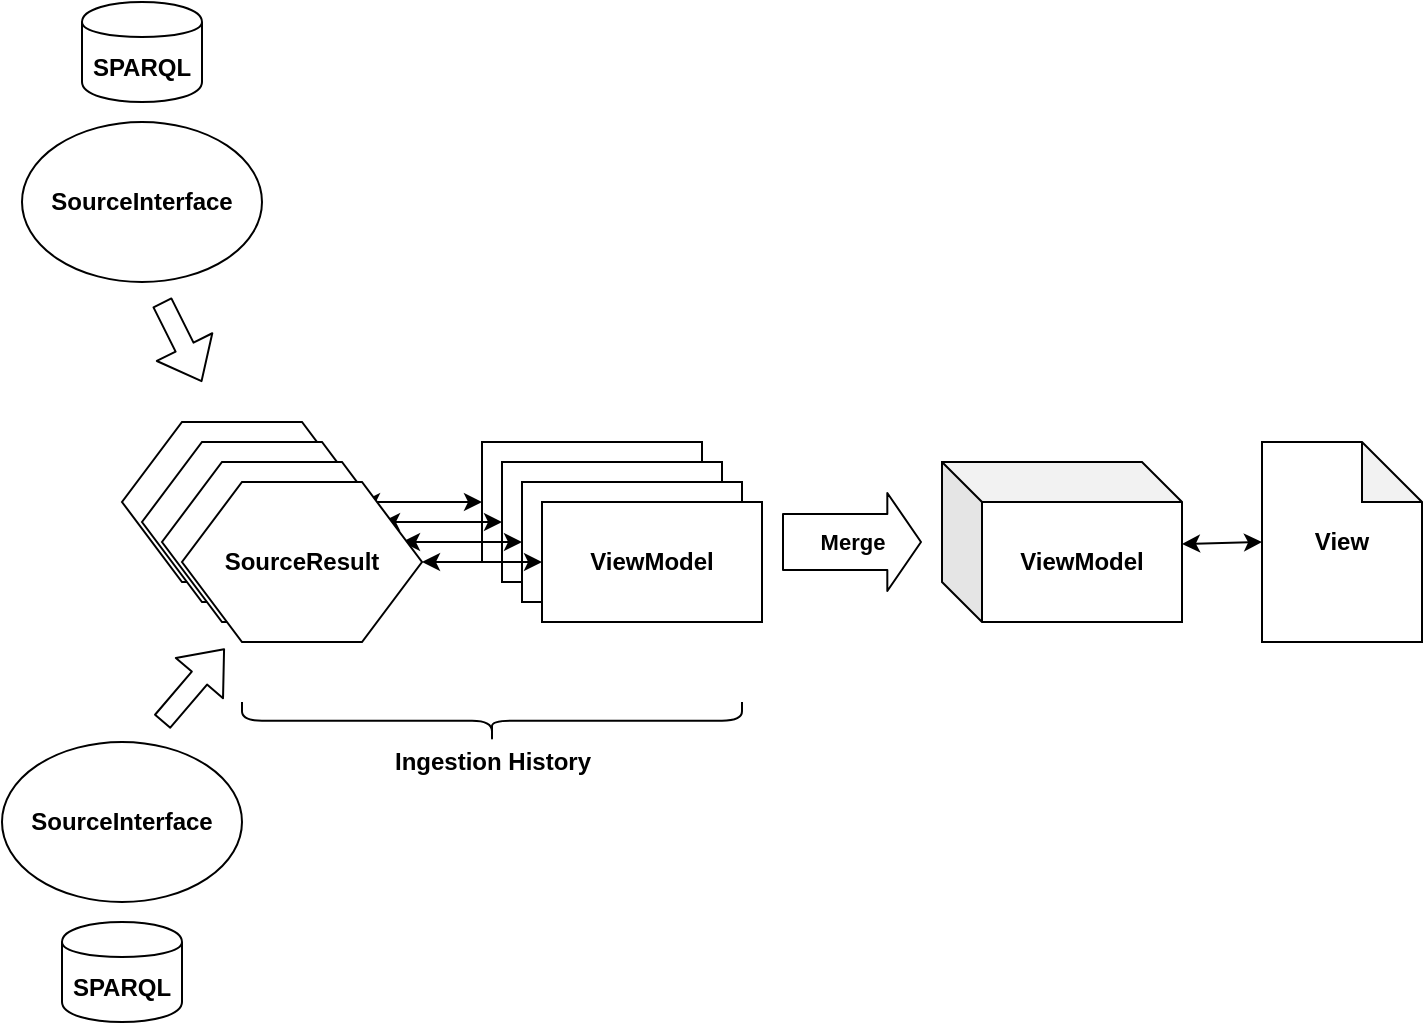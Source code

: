 <mxfile version="13.0.9">
    <diagram id="gCDWsnxuQSPxM6q4-7yv" name="Page-1">
        <mxGraphModel dx="1048" dy="605" grid="1" gridSize="10" guides="1" tooltips="1" connect="1" arrows="1" fold="1" page="1" pageScale="1" pageWidth="827" pageHeight="1169" math="0" shadow="0">
            <root>
                <mxCell id="0"/>
                <mxCell id="1" parent="0"/>
                <mxCell id="2" value="&lt;b&gt;SourceInterface&lt;/b&gt;" style="ellipse;whiteSpace=wrap;html=1;" parent="1" vertex="1">
                    <mxGeometry x="20" y="110" width="120" height="80" as="geometry"/>
                </mxCell>
                <mxCell id="7" value="" style="shape=flexArrow;endArrow=classic;html=1;" parent="1" edge="1">
                    <mxGeometry width="50" height="50" relative="1" as="geometry">
                        <mxPoint x="90" y="200" as="sourcePoint"/>
                        <mxPoint x="110" y="240" as="targetPoint"/>
                    </mxGeometry>
                </mxCell>
                <mxCell id="9" value="&lt;b&gt;ViewModel&lt;br&gt;&lt;/b&gt;" style="shape=cube;whiteSpace=wrap;html=1;boundedLbl=1;backgroundOutline=1;darkOpacity=0.05;darkOpacity2=0.1;" parent="1" vertex="1">
                    <mxGeometry x="480" y="280" width="120" height="80" as="geometry"/>
                </mxCell>
                <mxCell id="10" value="" style="endArrow=classic;startArrow=classic;html=1;entryX=0;entryY=0.5;entryDx=0;entryDy=0;entryPerimeter=0;" parent="1" target="12" edge="1">
                    <mxGeometry width="50" height="50" relative="1" as="geometry">
                        <mxPoint x="600" y="321" as="sourcePoint"/>
                        <mxPoint x="390" y="280" as="targetPoint"/>
                    </mxGeometry>
                </mxCell>
                <mxCell id="12" value="&lt;b&gt;View&lt;/b&gt;" style="shape=note;whiteSpace=wrap;html=1;backgroundOutline=1;darkOpacity=0.05;" parent="1" vertex="1">
                    <mxGeometry x="640" y="270" width="80" height="100" as="geometry"/>
                </mxCell>
                <mxCell id="13" value="&lt;b&gt;ViewModel&lt;/b&gt;" style="whiteSpace=wrap;html=1;aspect=variable;" parent="1" vertex="1">
                    <mxGeometry x="250" y="270" width="110" height="60" as="geometry"/>
                </mxCell>
                <mxCell id="14" value="" style="endArrow=classic;startArrow=classic;html=1;exitX=1;exitY=0.5;exitDx=0;exitDy=0;entryX=0;entryY=0.5;entryDx=0;entryDy=0;" parent="1" source="21" target="13" edge="1">
                    <mxGeometry width="50" height="50" relative="1" as="geometry">
                        <mxPoint x="200" y="284.5" as="sourcePoint"/>
                        <mxPoint x="260" y="284.5" as="targetPoint"/>
                    </mxGeometry>
                </mxCell>
                <mxCell id="21" value="&lt;b&gt;SourceResult&lt;/b&gt;" style="shape=hexagon;perimeter=hexagonPerimeter2;whiteSpace=wrap;html=1;" parent="1" vertex="1">
                    <mxGeometry x="70" y="260" width="120" height="80" as="geometry"/>
                </mxCell>
                <mxCell id="22" value="&lt;b&gt;ViewModel&lt;/b&gt;" style="whiteSpace=wrap;html=1;aspect=variable;" parent="1" vertex="1">
                    <mxGeometry x="260" y="280" width="110" height="60" as="geometry"/>
                </mxCell>
                <mxCell id="23" value="" style="endArrow=classic;startArrow=classic;html=1;exitX=1;exitY=0.5;exitDx=0;exitDy=0;entryX=0;entryY=0.5;entryDx=0;entryDy=0;" parent="1" source="24" target="22" edge="1">
                    <mxGeometry width="50" height="50" relative="1" as="geometry">
                        <mxPoint x="210" y="294.5" as="sourcePoint"/>
                        <mxPoint x="270" y="294.5" as="targetPoint"/>
                    </mxGeometry>
                </mxCell>
                <mxCell id="24" value="&lt;b&gt;SourceResult&lt;/b&gt;" style="shape=hexagon;perimeter=hexagonPerimeter2;whiteSpace=wrap;html=1;" parent="1" vertex="1">
                    <mxGeometry x="80" y="270" width="120" height="80" as="geometry"/>
                </mxCell>
                <mxCell id="25" value="&lt;b&gt;ViewModel&lt;/b&gt;" style="whiteSpace=wrap;html=1;aspect=variable;" parent="1" vertex="1">
                    <mxGeometry x="270" y="290" width="110" height="60" as="geometry"/>
                </mxCell>
                <mxCell id="26" value="" style="endArrow=classic;startArrow=classic;html=1;exitX=1;exitY=0.5;exitDx=0;exitDy=0;entryX=0;entryY=0.5;entryDx=0;entryDy=0;" parent="1" source="27" target="25" edge="1">
                    <mxGeometry width="50" height="50" relative="1" as="geometry">
                        <mxPoint x="220" y="304.5" as="sourcePoint"/>
                        <mxPoint x="280" y="304.5" as="targetPoint"/>
                    </mxGeometry>
                </mxCell>
                <mxCell id="27" value="&lt;b&gt;SourceResult&lt;/b&gt;" style="shape=hexagon;perimeter=hexagonPerimeter2;whiteSpace=wrap;html=1;" parent="1" vertex="1">
                    <mxGeometry x="90" y="280" width="120" height="80" as="geometry"/>
                </mxCell>
                <mxCell id="28" value="&lt;b&gt;ViewModel&lt;/b&gt;" style="whiteSpace=wrap;html=1;aspect=variable;" parent="1" vertex="1">
                    <mxGeometry x="280" y="300" width="110" height="60" as="geometry"/>
                </mxCell>
                <mxCell id="29" value="" style="endArrow=classic;startArrow=classic;html=1;exitX=1;exitY=0.5;exitDx=0;exitDy=0;entryX=0;entryY=0.5;entryDx=0;entryDy=0;" parent="1" source="30" target="28" edge="1">
                    <mxGeometry width="50" height="50" relative="1" as="geometry">
                        <mxPoint x="230" y="314.5" as="sourcePoint"/>
                        <mxPoint x="290" y="314.5" as="targetPoint"/>
                    </mxGeometry>
                </mxCell>
                <mxCell id="30" value="&lt;b&gt;SourceResult&lt;/b&gt;" style="shape=hexagon;perimeter=hexagonPerimeter2;whiteSpace=wrap;html=1;" parent="1" vertex="1">
                    <mxGeometry x="100" y="290" width="120" height="80" as="geometry"/>
                </mxCell>
                <mxCell id="33" value="&lt;b&gt;Merge&lt;/b&gt;" style="shape=flexArrow;endArrow=classic;html=1;width=28;endSize=5.28;" parent="1" edge="1">
                    <mxGeometry width="50" height="50" relative="1" as="geometry">
                        <mxPoint x="400" y="320" as="sourcePoint"/>
                        <mxPoint x="470" y="320" as="targetPoint"/>
                    </mxGeometry>
                </mxCell>
                <mxCell id="34" value="&lt;b&gt;SourceInterface&lt;/b&gt;" style="ellipse;whiteSpace=wrap;html=1;" parent="1" vertex="1">
                    <mxGeometry x="10" y="420" width="120" height="80" as="geometry"/>
                </mxCell>
                <mxCell id="35" value="" style="shape=flexArrow;endArrow=classic;html=1;entryX=0.178;entryY=1.04;entryDx=0;entryDy=0;entryPerimeter=0;" parent="1" target="30" edge="1">
                    <mxGeometry width="50" height="50" relative="1" as="geometry">
                        <mxPoint x="90" y="410" as="sourcePoint"/>
                        <mxPoint x="110" y="260" as="targetPoint"/>
                    </mxGeometry>
                </mxCell>
                <mxCell id="37" value="&lt;b&gt;SPARQL&lt;/b&gt;" style="shape=cylinder;whiteSpace=wrap;html=1;boundedLbl=1;backgroundOutline=1;" parent="1" vertex="1">
                    <mxGeometry x="50" y="50" width="60" height="50" as="geometry"/>
                </mxCell>
                <mxCell id="39" value="&lt;b&gt;SPARQL&lt;/b&gt;" style="shape=cylinder;whiteSpace=wrap;html=1;boundedLbl=1;backgroundOutline=1;" parent="1" vertex="1">
                    <mxGeometry x="40" y="510" width="60" height="50" as="geometry"/>
                </mxCell>
                <mxCell id="64" value="" style="group" vertex="1" connectable="0" parent="1">
                    <mxGeometry x="130" y="400" width="250" height="40" as="geometry"/>
                </mxCell>
                <mxCell id="62" value="" style="shape=curlyBracket;rounded=1;size=0.533;rotation=-90;html=1;" vertex="1" parent="64">
                    <mxGeometry x="115" y="-115" width="20" height="250" as="geometry"/>
                </mxCell>
                <mxCell id="63" value="&lt;b&gt;Ingestion History&lt;br&gt;&lt;/b&gt;" style="text;html=1;resizable=0;autosize=1;align=center;verticalAlign=middle;points=[];fillColor=none;strokeColor=none;rounded=0;" vertex="1" parent="64">
                    <mxGeometry x="70" y="20" width="110" height="20" as="geometry"/>
                </mxCell>
            </root>
        </mxGraphModel>
    </diagram>
</mxfile>